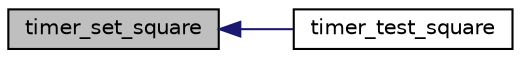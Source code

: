 digraph "timer_set_square"
{
  edge [fontname="Helvetica",fontsize="10",labelfontname="Helvetica",labelfontsize="10"];
  node [fontname="Helvetica",fontsize="10",shape=record];
  rankdir="LR";
  Node10 [label="timer_set_square",height=0.2,width=0.4,color="black", fillcolor="grey75", style="filled", fontcolor="black"];
  Node10 -> Node11 [dir="back",color="midnightblue",fontsize="10",style="solid",fontname="Helvetica"];
  Node11 [label="timer_test_square",height=0.2,width=0.4,color="black", fillcolor="white", style="filled",URL="$group__timer.html#ga2e596aede5a7bfc4a6f4382779bf0d7d",tooltip="Tests programming timer in square wave mode. "];
}
